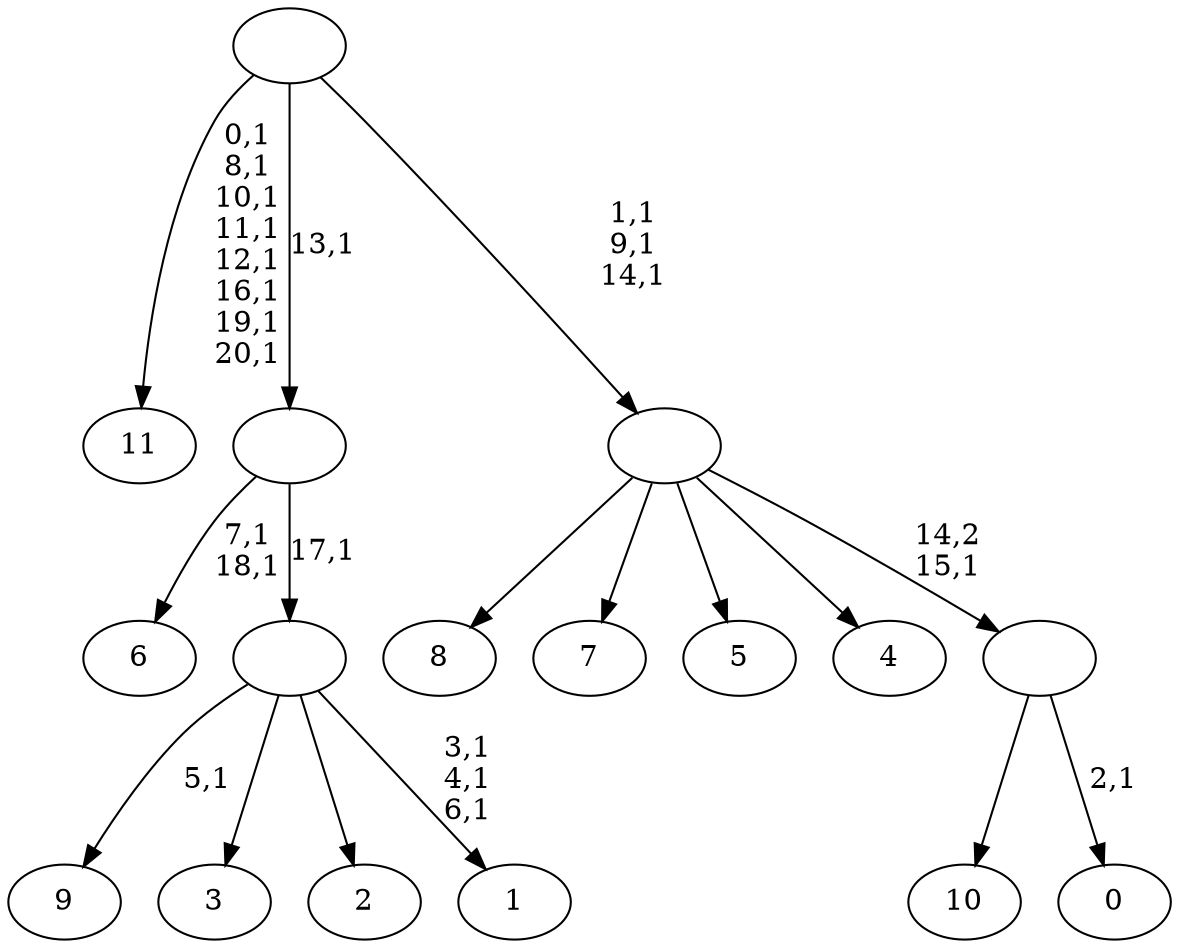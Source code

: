 digraph T {
	33 [label="11"]
	24 [label="10"]
	23 [label="9"]
	21 [label="8"]
	20 [label="7"]
	19 [label="6"]
	16 [label="5"]
	15 [label="4"]
	14 [label="3"]
	13 [label="2"]
	12 [label="1"]
	8 [label=""]
	7 [label=""]
	6 [label="0"]
	4 [label=""]
	3 [label=""]
	0 [label=""]
	8 -> 12 [label="3,1\n4,1\n6,1"]
	8 -> 23 [label="5,1"]
	8 -> 14 [label=""]
	8 -> 13 [label=""]
	7 -> 19 [label="7,1\n18,1"]
	7 -> 8 [label="17,1"]
	4 -> 6 [label="2,1"]
	4 -> 24 [label=""]
	3 -> 21 [label=""]
	3 -> 20 [label=""]
	3 -> 16 [label=""]
	3 -> 15 [label=""]
	3 -> 4 [label="14,2\n15,1"]
	0 -> 3 [label="1,1\n9,1\n14,1"]
	0 -> 33 [label="0,1\n8,1\n10,1\n11,1\n12,1\n16,1\n19,1\n20,1"]
	0 -> 7 [label="13,1"]
}
